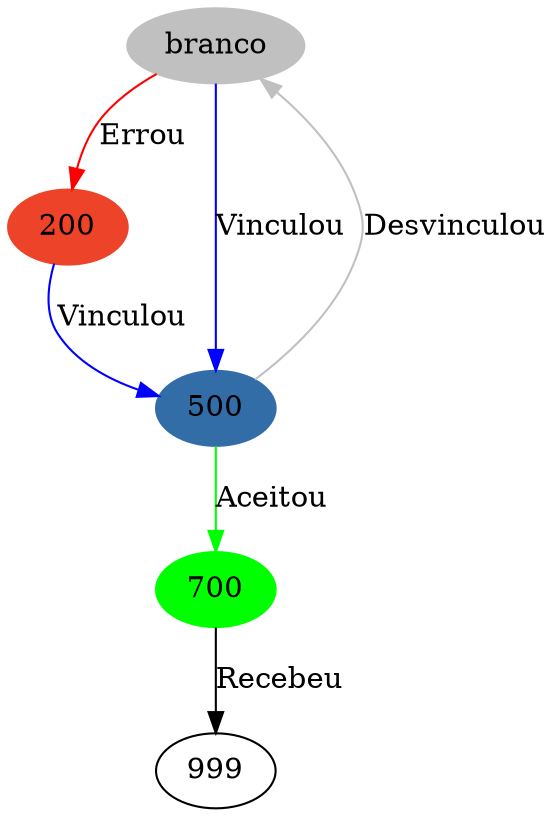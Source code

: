 digraph {
    branco [style = filled color=gray];
    200 [style = filled color="#ed4328"];
    500 [style = filled color="#326da8"];
    700 [style = filled color=green];
    999;   
    branco -> 500 [color=blue label="Vinculou"];
    branco -> 200 [color=red label="Errou"];
    200 -> 500 [color=blue label="Vinculou"];
    500 -> branco [color=gray label="Desvinculou"];
    500 -> 700 [color=green label="Aceitou"];
    700 -> 999 [label="Recebeu"];
}